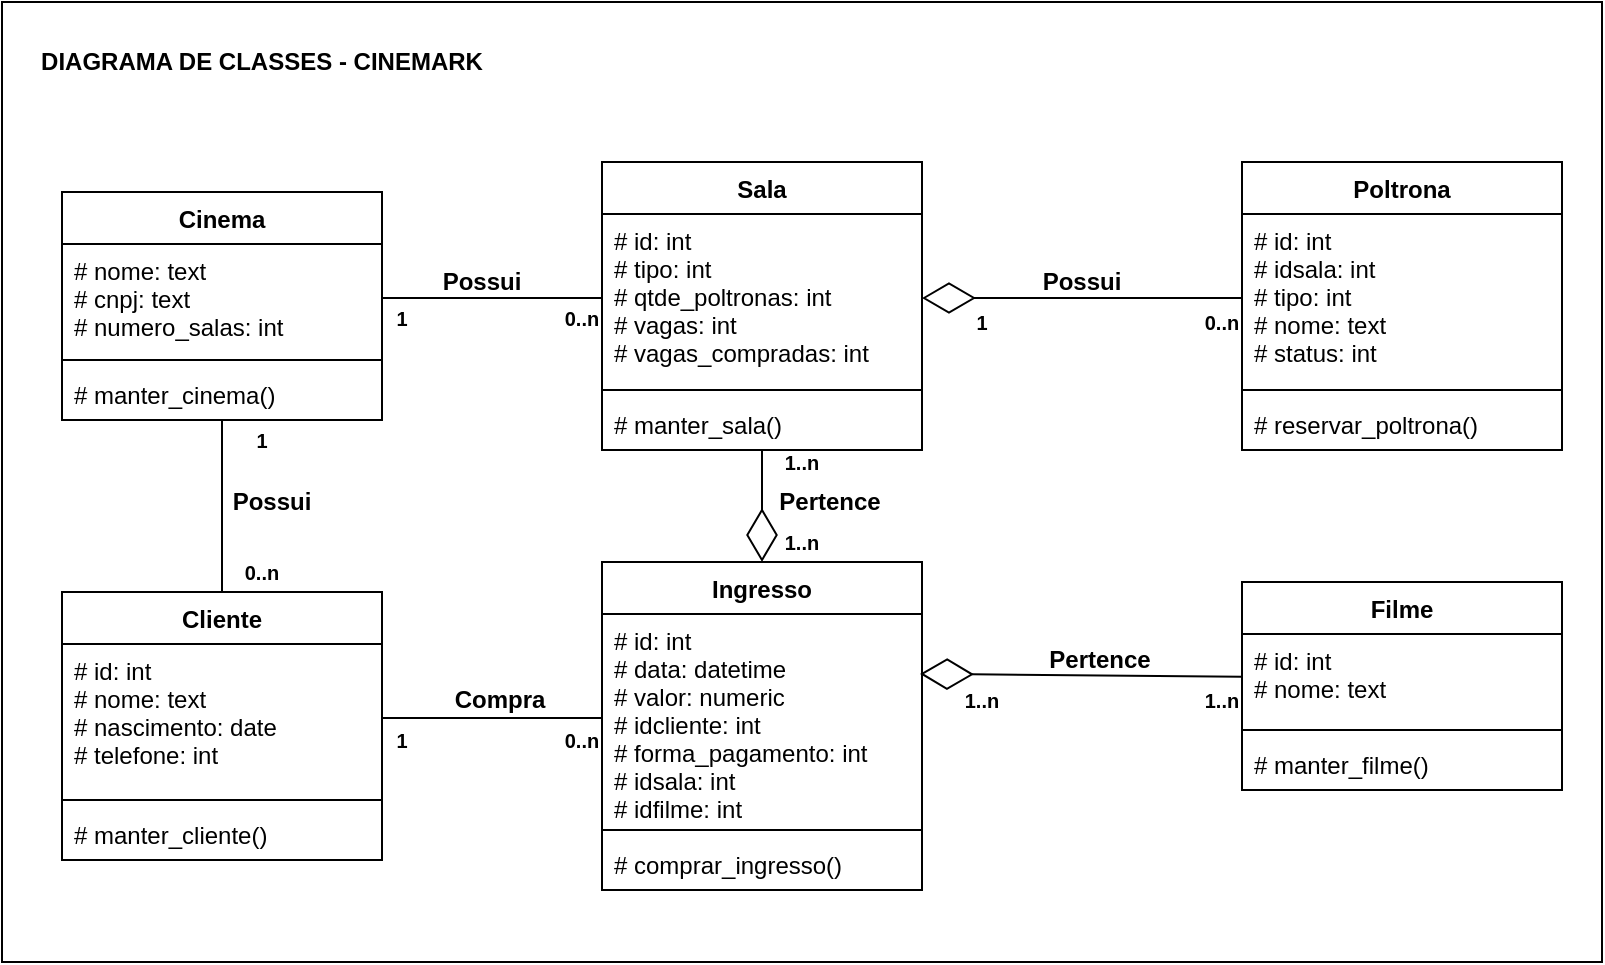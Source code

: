 <mxfile version="12.9.10" type="device" pages="2"><diagram id="d4pGKOBls2sA5qc4_6hD" name="Diagrama de Classe - Cinemark"><mxGraphModel dx="2067" dy="689" grid="1" gridSize="10" guides="1" tooltips="1" connect="1" arrows="1" fold="1" page="1" pageScale="1" pageWidth="827" pageHeight="1169" math="0" shadow="0"><root><mxCell id="0"/><mxCell id="1" parent="0"/><mxCell id="tsEM4WuTDSGtsZ1fP_63-29" value="" style="endArrow=diamondThin;endFill=0;endSize=24;html=1;" edge="1" parent="1" source="tsEM4WuTDSGtsZ1fP_63-14" target="tsEM4WuTDSGtsZ1fP_63-6"><mxGeometry width="160" relative="1" as="geometry"><mxPoint x="380" y="90" as="sourcePoint"/><mxPoint x="540" y="90" as="targetPoint"/></mxGeometry></mxCell><mxCell id="tsEM4WuTDSGtsZ1fP_63-13" value="Poltrona" style="swimlane;fontStyle=1;align=center;verticalAlign=top;childLayout=stackLayout;horizontal=1;startSize=26;horizontalStack=0;resizeParent=1;resizeParentMax=0;resizeLast=0;collapsible=1;marginBottom=0;" vertex="1" parent="1"><mxGeometry x="600" y="90" width="160" height="144" as="geometry"/></mxCell><mxCell id="tsEM4WuTDSGtsZ1fP_63-14" value="# id: int&#10;# idsala: int&#10;# tipo: int&#10;# nome: text&#10;# status: int" style="text;strokeColor=none;fillColor=none;align=left;verticalAlign=top;spacingLeft=4;spacingRight=4;overflow=hidden;rotatable=0;points=[[0,0.5],[1,0.5]];portConstraint=eastwest;" vertex="1" parent="tsEM4WuTDSGtsZ1fP_63-13"><mxGeometry y="26" width="160" height="84" as="geometry"/></mxCell><mxCell id="tsEM4WuTDSGtsZ1fP_63-15" value="" style="line;strokeWidth=1;fillColor=none;align=left;verticalAlign=middle;spacingTop=-1;spacingLeft=3;spacingRight=3;rotatable=0;labelPosition=right;points=[];portConstraint=eastwest;" vertex="1" parent="tsEM4WuTDSGtsZ1fP_63-13"><mxGeometry y="110" width="160" height="8" as="geometry"/></mxCell><mxCell id="tsEM4WuTDSGtsZ1fP_63-16" value="# reservar_poltrona()" style="text;strokeColor=none;fillColor=none;align=left;verticalAlign=top;spacingLeft=4;spacingRight=4;overflow=hidden;rotatable=0;points=[[0,0.5],[1,0.5]];portConstraint=eastwest;" vertex="1" parent="tsEM4WuTDSGtsZ1fP_63-13"><mxGeometry y="118" width="160" height="26" as="geometry"/></mxCell><mxCell id="tsEM4WuTDSGtsZ1fP_63-5" value="Sala" style="swimlane;fontStyle=1;align=center;verticalAlign=top;childLayout=stackLayout;horizontal=1;startSize=26;horizontalStack=0;resizeParent=1;resizeParentMax=0;resizeLast=0;collapsible=1;marginBottom=0;" vertex="1" parent="1"><mxGeometry x="280" y="90" width="160" height="144" as="geometry"/></mxCell><mxCell id="tsEM4WuTDSGtsZ1fP_63-6" value="# id: int&#10;# tipo: int&#10;# qtde_poltronas: int&#10;# vagas: int&#10;# vagas_compradas: int" style="text;strokeColor=none;fillColor=none;align=left;verticalAlign=top;spacingLeft=4;spacingRight=4;overflow=hidden;rotatable=0;points=[[0,0.5],[1,0.5]];portConstraint=eastwest;" vertex="1" parent="tsEM4WuTDSGtsZ1fP_63-5"><mxGeometry y="26" width="160" height="84" as="geometry"/></mxCell><mxCell id="tsEM4WuTDSGtsZ1fP_63-7" value="" style="line;strokeWidth=1;fillColor=none;align=left;verticalAlign=middle;spacingTop=-1;spacingLeft=3;spacingRight=3;rotatable=0;labelPosition=right;points=[];portConstraint=eastwest;" vertex="1" parent="tsEM4WuTDSGtsZ1fP_63-5"><mxGeometry y="110" width="160" height="8" as="geometry"/></mxCell><mxCell id="tsEM4WuTDSGtsZ1fP_63-8" value="# manter_sala()" style="text;strokeColor=none;fillColor=none;align=left;verticalAlign=top;spacingLeft=4;spacingRight=4;overflow=hidden;rotatable=0;points=[[0,0.5],[1,0.5]];portConstraint=eastwest;" vertex="1" parent="tsEM4WuTDSGtsZ1fP_63-5"><mxGeometry y="118" width="160" height="26" as="geometry"/></mxCell><mxCell id="tsEM4WuTDSGtsZ1fP_63-32" value="" style="endArrow=diamondThin;endFill=0;endSize=24;html=1;entryX=0.994;entryY=0.288;entryDx=0;entryDy=0;entryPerimeter=0;" edge="1" parent="1" source="tsEM4WuTDSGtsZ1fP_63-18" target="tsEM4WuTDSGtsZ1fP_63-2"><mxGeometry width="160" relative="1" as="geometry"><mxPoint x="330" y="250" as="sourcePoint"/><mxPoint x="490" y="250" as="targetPoint"/></mxGeometry></mxCell><mxCell id="tsEM4WuTDSGtsZ1fP_63-1" value="Ingresso" style="swimlane;fontStyle=1;align=center;verticalAlign=top;childLayout=stackLayout;horizontal=1;startSize=26;horizontalStack=0;resizeParent=1;resizeParentMax=0;resizeLast=0;collapsible=1;marginBottom=0;" vertex="1" parent="1"><mxGeometry x="280" y="290" width="160" height="164" as="geometry"/></mxCell><mxCell id="tsEM4WuTDSGtsZ1fP_63-2" value="# id: int&#10;# data: datetime&#10;# valor: numeric&#10;# idcliente: int&#10;# forma_pagamento: int&#10;# idsala: int&#10;# idfilme: int" style="text;strokeColor=none;fillColor=none;align=left;verticalAlign=top;spacingLeft=4;spacingRight=4;overflow=hidden;rotatable=0;points=[[0,0.5],[1,0.5]];portConstraint=eastwest;" vertex="1" parent="tsEM4WuTDSGtsZ1fP_63-1"><mxGeometry y="26" width="160" height="104" as="geometry"/></mxCell><mxCell id="tsEM4WuTDSGtsZ1fP_63-3" value="" style="line;strokeWidth=1;fillColor=none;align=left;verticalAlign=middle;spacingTop=-1;spacingLeft=3;spacingRight=3;rotatable=0;labelPosition=right;points=[];portConstraint=eastwest;" vertex="1" parent="tsEM4WuTDSGtsZ1fP_63-1"><mxGeometry y="130" width="160" height="8" as="geometry"/></mxCell><mxCell id="tsEM4WuTDSGtsZ1fP_63-4" value="# comprar_ingresso()" style="text;strokeColor=none;fillColor=none;align=left;verticalAlign=top;spacingLeft=4;spacingRight=4;overflow=hidden;rotatable=0;points=[[0,0.5],[1,0.5]];portConstraint=eastwest;" vertex="1" parent="tsEM4WuTDSGtsZ1fP_63-1"><mxGeometry y="138" width="160" height="26" as="geometry"/></mxCell><mxCell id="tsEM4WuTDSGtsZ1fP_63-17" value="Filme" style="swimlane;fontStyle=1;align=center;verticalAlign=top;childLayout=stackLayout;horizontal=1;startSize=26;horizontalStack=0;resizeParent=1;resizeParentMax=0;resizeLast=0;collapsible=1;marginBottom=0;" vertex="1" parent="1"><mxGeometry x="600" y="300" width="160" height="104" as="geometry"/></mxCell><mxCell id="tsEM4WuTDSGtsZ1fP_63-18" value="# id: int&#10;# nome: text" style="text;strokeColor=none;fillColor=none;align=left;verticalAlign=top;spacingLeft=4;spacingRight=4;overflow=hidden;rotatable=0;points=[[0,0.5],[1,0.5]];portConstraint=eastwest;" vertex="1" parent="tsEM4WuTDSGtsZ1fP_63-17"><mxGeometry y="26" width="160" height="44" as="geometry"/></mxCell><mxCell id="tsEM4WuTDSGtsZ1fP_63-19" value="" style="line;strokeWidth=1;fillColor=none;align=left;verticalAlign=middle;spacingTop=-1;spacingLeft=3;spacingRight=3;rotatable=0;labelPosition=right;points=[];portConstraint=eastwest;" vertex="1" parent="tsEM4WuTDSGtsZ1fP_63-17"><mxGeometry y="70" width="160" height="8" as="geometry"/></mxCell><mxCell id="tsEM4WuTDSGtsZ1fP_63-20" value="# manter_filme()" style="text;strokeColor=none;fillColor=none;align=left;verticalAlign=top;spacingLeft=4;spacingRight=4;overflow=hidden;rotatable=0;points=[[0,0.5],[1,0.5]];portConstraint=eastwest;" vertex="1" parent="tsEM4WuTDSGtsZ1fP_63-17"><mxGeometry y="78" width="160" height="26" as="geometry"/></mxCell><mxCell id="tsEM4WuTDSGtsZ1fP_63-33" value="" style="endArrow=diamondThin;endFill=0;endSize=24;html=1;entryX=0.5;entryY=0;entryDx=0;entryDy=0;" edge="1" parent="1" source="tsEM4WuTDSGtsZ1fP_63-8" target="tsEM4WuTDSGtsZ1fP_63-1"><mxGeometry width="160" relative="1" as="geometry"><mxPoint x="330" y="250" as="sourcePoint"/><mxPoint x="490" y="250" as="targetPoint"/></mxGeometry></mxCell><mxCell id="tsEM4WuTDSGtsZ1fP_63-37" value="" style="endArrow=none;html=1;" edge="1" parent="1" source="tsEM4WuTDSGtsZ1fP_63-26" target="tsEM4WuTDSGtsZ1fP_63-2"><mxGeometry width="50" height="50" relative="1" as="geometry"><mxPoint x="200" y="377" as="sourcePoint"/><mxPoint x="250" y="327" as="targetPoint"/></mxGeometry></mxCell><mxCell id="tsEM4WuTDSGtsZ1fP_63-25" value="Cliente" style="swimlane;fontStyle=1;align=center;verticalAlign=top;childLayout=stackLayout;horizontal=1;startSize=26;horizontalStack=0;resizeParent=1;resizeParentMax=0;resizeLast=0;collapsible=1;marginBottom=0;" vertex="1" parent="1"><mxGeometry x="10" y="305" width="160" height="134" as="geometry"/></mxCell><mxCell id="tsEM4WuTDSGtsZ1fP_63-26" value="# id: int&#10;# nome: text&#10;# nascimento: date&#10;# telefone: int" style="text;strokeColor=none;fillColor=none;align=left;verticalAlign=top;spacingLeft=4;spacingRight=4;overflow=hidden;rotatable=0;points=[[0,0.5],[1,0.5]];portConstraint=eastwest;" vertex="1" parent="tsEM4WuTDSGtsZ1fP_63-25"><mxGeometry y="26" width="160" height="74" as="geometry"/></mxCell><mxCell id="tsEM4WuTDSGtsZ1fP_63-27" value="" style="line;strokeWidth=1;fillColor=none;align=left;verticalAlign=middle;spacingTop=-1;spacingLeft=3;spacingRight=3;rotatable=0;labelPosition=right;points=[];portConstraint=eastwest;" vertex="1" parent="tsEM4WuTDSGtsZ1fP_63-25"><mxGeometry y="100" width="160" height="8" as="geometry"/></mxCell><mxCell id="tsEM4WuTDSGtsZ1fP_63-28" value="# manter_cliente()" style="text;strokeColor=none;fillColor=none;align=left;verticalAlign=top;spacingLeft=4;spacingRight=4;overflow=hidden;rotatable=0;points=[[0,0.5],[1,0.5]];portConstraint=eastwest;" vertex="1" parent="tsEM4WuTDSGtsZ1fP_63-25"><mxGeometry y="108" width="160" height="26" as="geometry"/></mxCell><mxCell id="tsEM4WuTDSGtsZ1fP_63-42" value="" style="endArrow=none;html=1;entryX=0;entryY=0.5;entryDx=0;entryDy=0;" edge="1" parent="1" source="tsEM4WuTDSGtsZ1fP_63-39" target="tsEM4WuTDSGtsZ1fP_63-6"><mxGeometry width="50" height="50" relative="1" as="geometry"><mxPoint x="200" y="234" as="sourcePoint"/><mxPoint x="250" y="184" as="targetPoint"/></mxGeometry></mxCell><mxCell id="tsEM4WuTDSGtsZ1fP_63-38" value="Cinema" style="swimlane;fontStyle=1;align=center;verticalAlign=top;childLayout=stackLayout;horizontal=1;startSize=26;horizontalStack=0;resizeParent=1;resizeParentMax=0;resizeLast=0;collapsible=1;marginBottom=0;" vertex="1" parent="1"><mxGeometry x="10" y="105" width="160" height="114" as="geometry"/></mxCell><mxCell id="tsEM4WuTDSGtsZ1fP_63-39" value="# nome: text&#10;# cnpj: text&#10;# numero_salas: int" style="text;strokeColor=none;fillColor=none;align=left;verticalAlign=top;spacingLeft=4;spacingRight=4;overflow=hidden;rotatable=0;points=[[0,0.5],[1,0.5]];portConstraint=eastwest;" vertex="1" parent="tsEM4WuTDSGtsZ1fP_63-38"><mxGeometry y="26" width="160" height="54" as="geometry"/></mxCell><mxCell id="tsEM4WuTDSGtsZ1fP_63-40" value="" style="line;strokeWidth=1;fillColor=none;align=left;verticalAlign=middle;spacingTop=-1;spacingLeft=3;spacingRight=3;rotatable=0;labelPosition=right;points=[];portConstraint=eastwest;" vertex="1" parent="tsEM4WuTDSGtsZ1fP_63-38"><mxGeometry y="80" width="160" height="8" as="geometry"/></mxCell><mxCell id="tsEM4WuTDSGtsZ1fP_63-41" value="# manter_cinema()" style="text;strokeColor=none;fillColor=none;align=left;verticalAlign=top;spacingLeft=4;spacingRight=4;overflow=hidden;rotatable=0;points=[[0,0.5],[1,0.5]];portConstraint=eastwest;" vertex="1" parent="tsEM4WuTDSGtsZ1fP_63-38"><mxGeometry y="88" width="160" height="26" as="geometry"/></mxCell><mxCell id="tsEM4WuTDSGtsZ1fP_63-43" value="&lt;b&gt;Possui&lt;/b&gt;" style="text;html=1;strokeColor=none;fillColor=none;align=center;verticalAlign=middle;whiteSpace=wrap;rounded=0;" vertex="1" parent="1"><mxGeometry x="200" y="140" width="40" height="20" as="geometry"/></mxCell><mxCell id="tsEM4WuTDSGtsZ1fP_63-44" value="&lt;b&gt;Possui&lt;/b&gt;" style="text;html=1;strokeColor=none;fillColor=none;align=center;verticalAlign=middle;whiteSpace=wrap;rounded=0;" vertex="1" parent="1"><mxGeometry x="500" y="140" width="40" height="20" as="geometry"/></mxCell><mxCell id="tsEM4WuTDSGtsZ1fP_63-45" value="&lt;b&gt;Pertence&lt;/b&gt;" style="text;html=1;strokeColor=none;fillColor=none;align=center;verticalAlign=middle;whiteSpace=wrap;rounded=0;" vertex="1" parent="1"><mxGeometry x="509" y="329" width="40" height="20" as="geometry"/></mxCell><mxCell id="tsEM4WuTDSGtsZ1fP_63-46" value="&lt;b&gt;Compra&lt;/b&gt;" style="text;html=1;strokeColor=none;fillColor=none;align=center;verticalAlign=middle;whiteSpace=wrap;rounded=0;" vertex="1" parent="1"><mxGeometry x="209" y="349" width="40" height="20" as="geometry"/></mxCell><mxCell id="tsEM4WuTDSGtsZ1fP_63-47" value="" style="endArrow=none;html=1;" edge="1" parent="1" source="tsEM4WuTDSGtsZ1fP_63-25" target="tsEM4WuTDSGtsZ1fP_63-41"><mxGeometry width="50" height="50" relative="1" as="geometry"><mxPoint x="50" y="284" as="sourcePoint"/><mxPoint x="100" y="234" as="targetPoint"/></mxGeometry></mxCell><mxCell id="tsEM4WuTDSGtsZ1fP_63-48" value="&lt;b&gt;Possui&lt;/b&gt;" style="text;html=1;strokeColor=none;fillColor=none;align=center;verticalAlign=middle;whiteSpace=wrap;rounded=0;" vertex="1" parent="1"><mxGeometry x="95" y="250" width="40" height="20" as="geometry"/></mxCell><mxCell id="tsEM4WuTDSGtsZ1fP_63-49" value="&lt;font style=&quot;font-size: 10px&quot;&gt;&lt;b&gt;0..n&lt;/b&gt;&lt;/font&gt;" style="text;html=1;strokeColor=none;fillColor=none;align=center;verticalAlign=middle;whiteSpace=wrap;rounded=0;" vertex="1" parent="1"><mxGeometry x="250" y="158" width="40" height="20" as="geometry"/></mxCell><mxCell id="tsEM4WuTDSGtsZ1fP_63-50" value="&lt;font style=&quot;font-size: 10px&quot;&gt;&lt;b&gt;1&lt;/b&gt;&lt;/font&gt;" style="text;html=1;strokeColor=none;fillColor=none;align=center;verticalAlign=middle;whiteSpace=wrap;rounded=0;" vertex="1" parent="1"><mxGeometry x="160" y="158" width="40" height="20" as="geometry"/></mxCell><mxCell id="tsEM4WuTDSGtsZ1fP_63-51" value="&lt;font style=&quot;font-size: 10px&quot;&gt;&lt;b&gt;0..n&lt;/b&gt;&lt;/font&gt;" style="text;html=1;strokeColor=none;fillColor=none;align=center;verticalAlign=middle;whiteSpace=wrap;rounded=0;" vertex="1" parent="1"><mxGeometry x="250" y="369" width="40" height="20" as="geometry"/></mxCell><mxCell id="tsEM4WuTDSGtsZ1fP_63-54" value="&lt;font style=&quot;font-size: 10px&quot;&gt;&lt;b&gt;1&lt;/b&gt;&lt;/font&gt;" style="text;html=1;strokeColor=none;fillColor=none;align=center;verticalAlign=middle;whiteSpace=wrap;rounded=0;" vertex="1" parent="1"><mxGeometry x="160" y="369" width="40" height="20" as="geometry"/></mxCell><mxCell id="tsEM4WuTDSGtsZ1fP_63-55" value="&lt;font style=&quot;font-size: 10px&quot;&gt;&lt;b&gt;0..n&lt;/b&gt;&lt;/font&gt;" style="text;html=1;strokeColor=none;fillColor=none;align=center;verticalAlign=middle;whiteSpace=wrap;rounded=0;" vertex="1" parent="1"><mxGeometry x="570" y="160" width="40" height="20" as="geometry"/></mxCell><mxCell id="tsEM4WuTDSGtsZ1fP_63-56" value="&lt;font style=&quot;font-size: 10px&quot;&gt;&lt;b&gt;1&lt;/b&gt;&lt;/font&gt;" style="text;html=1;strokeColor=none;fillColor=none;align=center;verticalAlign=middle;whiteSpace=wrap;rounded=0;" vertex="1" parent="1"><mxGeometry x="450" y="160" width="40" height="20" as="geometry"/></mxCell><mxCell id="tsEM4WuTDSGtsZ1fP_63-58" value="&lt;font style=&quot;font-size: 10px&quot;&gt;&lt;b&gt;1..n&lt;/b&gt;&lt;/font&gt;" style="text;html=1;strokeColor=none;fillColor=none;align=center;verticalAlign=middle;whiteSpace=wrap;rounded=0;" vertex="1" parent="1"><mxGeometry x="570" y="349" width="40" height="20" as="geometry"/></mxCell><mxCell id="tsEM4WuTDSGtsZ1fP_63-59" value="&lt;font style=&quot;font-size: 10px&quot;&gt;&lt;b&gt;1..n&lt;/b&gt;&lt;/font&gt;" style="text;html=1;strokeColor=none;fillColor=none;align=center;verticalAlign=middle;whiteSpace=wrap;rounded=0;" vertex="1" parent="1"><mxGeometry x="450" y="349" width="40" height="20" as="geometry"/></mxCell><mxCell id="tsEM4WuTDSGtsZ1fP_63-60" value="&lt;font style=&quot;font-size: 10px&quot;&gt;&lt;b&gt;1..n&lt;/b&gt;&lt;/font&gt;" style="text;html=1;strokeColor=none;fillColor=none;align=center;verticalAlign=middle;whiteSpace=wrap;rounded=0;" vertex="1" parent="1"><mxGeometry x="360" y="230" width="40" height="20" as="geometry"/></mxCell><mxCell id="tsEM4WuTDSGtsZ1fP_63-61" value="&lt;font style=&quot;font-size: 10px&quot;&gt;&lt;b&gt;1..n&lt;/b&gt;&lt;/font&gt;" style="text;html=1;strokeColor=none;fillColor=none;align=center;verticalAlign=middle;whiteSpace=wrap;rounded=0;" vertex="1" parent="1"><mxGeometry x="360" y="270" width="40" height="20" as="geometry"/></mxCell><mxCell id="tsEM4WuTDSGtsZ1fP_63-62" value="&lt;b&gt;Pertence&lt;/b&gt;" style="text;html=1;strokeColor=none;fillColor=none;align=center;verticalAlign=middle;whiteSpace=wrap;rounded=0;" vertex="1" parent="1"><mxGeometry x="374" y="250" width="40" height="20" as="geometry"/></mxCell><mxCell id="tsEM4WuTDSGtsZ1fP_63-63" value="&lt;font style=&quot;font-size: 10px&quot;&gt;&lt;b&gt;1&lt;/b&gt;&lt;/font&gt;" style="text;html=1;strokeColor=none;fillColor=none;align=center;verticalAlign=middle;whiteSpace=wrap;rounded=0;" vertex="1" parent="1"><mxGeometry x="90" y="219" width="40" height="20" as="geometry"/></mxCell><mxCell id="tsEM4WuTDSGtsZ1fP_63-64" value="&lt;font style=&quot;font-size: 10px&quot;&gt;&lt;b&gt;0..n&lt;/b&gt;&lt;/font&gt;" style="text;html=1;strokeColor=none;fillColor=none;align=center;verticalAlign=middle;whiteSpace=wrap;rounded=0;" vertex="1" parent="1"><mxGeometry x="90" y="285" width="40" height="20" as="geometry"/></mxCell><mxCell id="O2wyqbb7rjWUVdREE9zp-1" value="" style="rounded=0;whiteSpace=wrap;html=1;strokeColor=#000000;fillColor=none;" vertex="1" parent="1"><mxGeometry x="-20" y="10" width="800" height="480" as="geometry"/></mxCell><mxCell id="O2wyqbb7rjWUVdREE9zp-3" value="&lt;b&gt;DIAGRAMA DE CLASSES - CINEMARK&lt;/b&gt;" style="text;html=1;strokeColor=none;fillColor=none;align=center;verticalAlign=middle;whiteSpace=wrap;rounded=0;" vertex="1" parent="1"><mxGeometry x="-10" y="30" width="240" height="20" as="geometry"/></mxCell></root></mxGraphModel></diagram><diagram id="6ajOLNaegnf_ynVjAjXn" name="Diagrama de Sequencia - Cinemark"><mxGraphModel dx="1240" dy="1858" grid="1" gridSize="10" guides="1" tooltips="1" connect="1" arrows="1" fold="1" page="1" pageScale="1" pageWidth="827" pageHeight="1169" math="0" shadow="0"><root><mxCell id="HmVh65RvqpMAozMXqcDs-0"/><mxCell id="HmVh65RvqpMAozMXqcDs-1" parent="HmVh65RvqpMAozMXqcDs-0"/><mxCell id="Br-U6FD5LNIuTKd4bpnZ-0" value="Cliente" style="shape=umlActor;verticalLabelPosition=bottom;labelBackgroundColor=#ffffff;verticalAlign=top;html=1;outlineConnect=0;" vertex="1" parent="HmVh65RvqpMAozMXqcDs-1"><mxGeometry x="50" y="20" width="30" height="60" as="geometry"/></mxCell><mxCell id="Br-U6FD5LNIuTKd4bpnZ-1" value="" style="shape=umlBoundary;whiteSpace=wrap;html=1;" vertex="1" parent="HmVh65RvqpMAozMXqcDs-1"><mxGeometry x="240" y="20" width="60" height="50" as="geometry"/></mxCell><mxCell id="Br-U6FD5LNIuTKd4bpnZ-2" value="" style="ellipse;shape=umlControl;whiteSpace=wrap;html=1;" vertex="1" parent="HmVh65RvqpMAozMXqcDs-1"><mxGeometry x="440" y="17.5" width="50" height="55" as="geometry"/></mxCell><mxCell id="Br-U6FD5LNIuTKd4bpnZ-3" value=":Cinema" style="html=1;" vertex="1" parent="HmVh65RvqpMAozMXqcDs-1"><mxGeometry x="630" y="20" width="110" height="50" as="geometry"/></mxCell><mxCell id="Br-U6FD5LNIuTKd4bpnZ-4" value=":Interface" style="text;html=1;strokeColor=none;fillColor=none;align=center;verticalAlign=middle;whiteSpace=wrap;rounded=0;" vertex="1" parent="HmVh65RvqpMAozMXqcDs-1"><mxGeometry x="254" y="72.5" width="40" height="20" as="geometry"/></mxCell><mxCell id="Br-U6FD5LNIuTKd4bpnZ-5" value=":Controlador" style="text;html=1;strokeColor=none;fillColor=none;align=center;verticalAlign=middle;whiteSpace=wrap;rounded=0;" vertex="1" parent="HmVh65RvqpMAozMXqcDs-1"><mxGeometry x="445" y="72.5" width="40" height="20" as="geometry"/></mxCell><mxCell id="Br-U6FD5LNIuTKd4bpnZ-6" value="" style="endArrow=none;dashed=1;html=1;" edge="1" parent="HmVh65RvqpMAozMXqcDs-1" source="Br-U6FD5LNIuTKd4bpnZ-10"><mxGeometry width="50" height="50" relative="1" as="geometry"><mxPoint x="70" y="420" as="sourcePoint"/><mxPoint x="65" y="110" as="targetPoint"/></mxGeometry></mxCell><mxCell id="Br-U6FD5LNIuTKd4bpnZ-7" value="" style="endArrow=none;dashed=1;html=1;" edge="1" parent="HmVh65RvqpMAozMXqcDs-1"><mxGeometry width="50" height="50" relative="1" as="geometry"><mxPoint x="273" y="216" as="sourcePoint"/><mxPoint x="272.5" y="100" as="targetPoint"/></mxGeometry></mxCell><mxCell id="Br-U6FD5LNIuTKd4bpnZ-8" value="" style="endArrow=none;dashed=1;html=1;" edge="1" parent="HmVh65RvqpMAozMXqcDs-1" source="Br-U6FD5LNIuTKd4bpnZ-18"><mxGeometry width="50" height="50" relative="1" as="geometry"><mxPoint x="475" y="410" as="sourcePoint"/><mxPoint x="470" y="100" as="targetPoint"/></mxGeometry></mxCell><mxCell id="Br-U6FD5LNIuTKd4bpnZ-9" value="" style="endArrow=none;dashed=1;html=1;" edge="1" parent="HmVh65RvqpMAozMXqcDs-1" source="Br-U6FD5LNIuTKd4bpnZ-24"><mxGeometry width="50" height="50" relative="1" as="geometry"><mxPoint x="695" y="402.5" as="sourcePoint"/><mxPoint x="690" y="92.5" as="targetPoint"/></mxGeometry></mxCell><mxCell id="Br-U6FD5LNIuTKd4bpnZ-10" value="" style="html=1;points=[];perimeter=orthogonalPerimeter;" vertex="1" parent="HmVh65RvqpMAozMXqcDs-1"><mxGeometry x="61" y="121" width="10" height="389" as="geometry"/></mxCell><mxCell id="Br-U6FD5LNIuTKd4bpnZ-11" value="" style="endArrow=none;dashed=1;html=1;" edge="1" parent="HmVh65RvqpMAozMXqcDs-1"><mxGeometry width="50" height="50" relative="1" as="geometry"><mxPoint x="67" y="550" as="sourcePoint"/><mxPoint x="67" y="510" as="targetPoint"/></mxGeometry></mxCell><mxCell id="Br-U6FD5LNIuTKd4bpnZ-12" value="" style="html=1;points=[];perimeter=orthogonalPerimeter;" vertex="1" parent="HmVh65RvqpMAozMXqcDs-1"><mxGeometry x="268" y="121" width="10" height="80" as="geometry"/></mxCell><mxCell id="Br-U6FD5LNIuTKd4bpnZ-15" value="" style="endArrow=classic;html=1;" edge="1" parent="HmVh65RvqpMAozMXqcDs-1"><mxGeometry width="50" height="50" relative="1" as="geometry"><mxPoint x="70" y="120" as="sourcePoint"/><mxPoint x="270" y="120" as="targetPoint"/></mxGeometry></mxCell><mxCell id="Br-U6FD5LNIuTKd4bpnZ-16" value="Selecionar Filme" style="text;html=1;strokeColor=none;fillColor=none;align=center;verticalAlign=middle;whiteSpace=wrap;rounded=0;" vertex="1" parent="HmVh65RvqpMAozMXqcDs-1"><mxGeometry x="120" y="101" width="100" height="20" as="geometry"/></mxCell><mxCell id="Br-U6FD5LNIuTKd4bpnZ-18" value="" style="html=1;points=[];perimeter=orthogonalPerimeter;" vertex="1" parent="HmVh65RvqpMAozMXqcDs-1"><mxGeometry x="467" y="121" width="10" height="80" as="geometry"/></mxCell><mxCell id="Br-U6FD5LNIuTKd4bpnZ-19" value="" style="endArrow=none;dashed=1;html=1;" edge="1" parent="HmVh65RvqpMAozMXqcDs-1" source="Br-U6FD5LNIuTKd4bpnZ-36"><mxGeometry width="50" height="50" relative="1" as="geometry"><mxPoint x="473" y="410" as="sourcePoint"/><mxPoint x="473" y="201" as="targetPoint"/></mxGeometry></mxCell><mxCell id="Br-U6FD5LNIuTKd4bpnZ-22" value="" style="endArrow=classic;html=1;" edge="1" parent="HmVh65RvqpMAozMXqcDs-1"><mxGeometry width="50" height="50" relative="1" as="geometry"><mxPoint x="280" y="120" as="sourcePoint"/><mxPoint x="468" y="120" as="targetPoint"/></mxGeometry></mxCell><mxCell id="Br-U6FD5LNIuTKd4bpnZ-23" value="Filme Escolhido" style="text;html=1;strokeColor=none;fillColor=none;align=center;verticalAlign=middle;whiteSpace=wrap;rounded=0;" vertex="1" parent="HmVh65RvqpMAozMXqcDs-1"><mxGeometry x="320" y="101" width="100" height="20" as="geometry"/></mxCell><mxCell id="Br-U6FD5LNIuTKd4bpnZ-24" value="" style="html=1;points=[];perimeter=orthogonalPerimeter;" vertex="1" parent="HmVh65RvqpMAozMXqcDs-1"><mxGeometry x="684" y="121" width="10" height="80" as="geometry"/></mxCell><mxCell id="Br-U6FD5LNIuTKd4bpnZ-25" value="" style="endArrow=none;dashed=1;html=1;" edge="1" parent="HmVh65RvqpMAozMXqcDs-1" source="Br-U6FD5LNIuTKd4bpnZ-41"><mxGeometry width="50" height="50" relative="1" as="geometry"><mxPoint x="691" y="402.5" as="sourcePoint"/><mxPoint x="690" y="201" as="targetPoint"/></mxGeometry></mxCell><mxCell id="Br-U6FD5LNIuTKd4bpnZ-26" value="" style="endArrow=classic;html=1;" edge="1" parent="HmVh65RvqpMAozMXqcDs-1"><mxGeometry width="50" height="50" relative="1" as="geometry"><mxPoint x="479" y="120" as="sourcePoint"/><mxPoint x="680" y="120" as="targetPoint"/></mxGeometry></mxCell><mxCell id="Br-U6FD5LNIuTKd4bpnZ-27" value="verificar_disponibilidade(int)" style="text;html=1;strokeColor=none;fillColor=none;align=center;verticalAlign=middle;whiteSpace=wrap;rounded=0;" vertex="1" parent="HmVh65RvqpMAozMXqcDs-1"><mxGeometry x="530" y="101" width="100" height="20" as="geometry"/></mxCell><mxCell id="Br-U6FD5LNIuTKd4bpnZ-28" value="" style="endArrow=block;dashed=1;endFill=0;endSize=12;html=1;entryX=1.3;entryY=0.738;entryDx=0;entryDy=0;entryPerimeter=0;" edge="1" parent="HmVh65RvqpMAozMXqcDs-1" target="Br-U6FD5LNIuTKd4bpnZ-18"><mxGeometry width="160" relative="1" as="geometry"><mxPoint x="680" y="180" as="sourcePoint"/><mxPoint x="670" y="210" as="targetPoint"/></mxGeometry></mxCell><mxCell id="Br-U6FD5LNIuTKd4bpnZ-29" value="&lt;font color=&quot;#ff0000&quot;&gt;verdadeiro(int)&lt;/font&gt;" style="text;html=1;strokeColor=none;fillColor=none;align=center;verticalAlign=middle;whiteSpace=wrap;rounded=0;" vertex="1" parent="HmVh65RvqpMAozMXqcDs-1"><mxGeometry x="539" y="160" width="100" height="20" as="geometry"/></mxCell><mxCell id="Br-U6FD5LNIuTKd4bpnZ-30" value="" style="endArrow=block;dashed=1;endFill=0;endSize=12;html=1;entryX=1.3;entryY=0.738;entryDx=0;entryDy=0;entryPerimeter=0;" edge="1" parent="HmVh65RvqpMAozMXqcDs-1" source="Br-U6FD5LNIuTKd4bpnZ-83"><mxGeometry width="160" relative="1" as="geometry"><mxPoint x="460" y="180" as="sourcePoint"/><mxPoint x="277" y="180.04" as="targetPoint"/></mxGeometry></mxCell><mxCell id="Br-U6FD5LNIuTKd4bpnZ-31" value="&lt;font color=&quot;#ff0000&quot;&gt;Salas disponíveis&lt;/font&gt;" style="text;html=1;strokeColor=none;fillColor=none;align=center;verticalAlign=middle;whiteSpace=wrap;rounded=0;" vertex="1" parent="HmVh65RvqpMAozMXqcDs-1"><mxGeometry x="323" y="160" width="100" height="20" as="geometry"/></mxCell><mxCell id="Br-U6FD5LNIuTKd4bpnZ-32" value="" style="html=1;points=[];perimeter=orthogonalPerimeter;" vertex="1" parent="HmVh65RvqpMAozMXqcDs-1"><mxGeometry x="269" y="216" width="10" height="80" as="geometry"/></mxCell><mxCell id="Br-U6FD5LNIuTKd4bpnZ-33" value="" style="endArrow=none;dashed=1;html=1;" edge="1" parent="HmVh65RvqpMAozMXqcDs-1" source="Br-U6FD5LNIuTKd4bpnZ-49"><mxGeometry width="50" height="50" relative="1" as="geometry"><mxPoint x="274.5" y="410" as="sourcePoint"/><mxPoint x="274.5" y="296" as="targetPoint"/></mxGeometry></mxCell><mxCell id="Br-U6FD5LNIuTKd4bpnZ-34" value="" style="endArrow=classic;html=1;exitX=0.9;exitY=0.247;exitDx=0;exitDy=0;exitPerimeter=0;" edge="1" parent="HmVh65RvqpMAozMXqcDs-1" source="Br-U6FD5LNIuTKd4bpnZ-10"><mxGeometry width="50" height="50" relative="1" as="geometry"><mxPoint x="80" y="216" as="sourcePoint"/><mxPoint x="268" y="216" as="targetPoint"/></mxGeometry></mxCell><mxCell id="Br-U6FD5LNIuTKd4bpnZ-35" value="Selecionar sala" style="text;html=1;strokeColor=none;fillColor=none;align=center;verticalAlign=middle;whiteSpace=wrap;rounded=0;" vertex="1" parent="HmVh65RvqpMAozMXqcDs-1"><mxGeometry x="120" y="196" width="100" height="20" as="geometry"/></mxCell><mxCell id="Br-U6FD5LNIuTKd4bpnZ-36" value="" style="html=1;points=[];perimeter=orthogonalPerimeter;" vertex="1" parent="HmVh65RvqpMAozMXqcDs-1"><mxGeometry x="467" y="216" width="10" height="80" as="geometry"/></mxCell><mxCell id="Br-U6FD5LNIuTKd4bpnZ-37" value="" style="endArrow=none;dashed=1;html=1;" edge="1" parent="HmVh65RvqpMAozMXqcDs-1" source="Br-U6FD5LNIuTKd4bpnZ-53" target="Br-U6FD5LNIuTKd4bpnZ-36"><mxGeometry width="50" height="50" relative="1" as="geometry"><mxPoint x="473" y="410" as="sourcePoint"/><mxPoint x="473" y="201" as="targetPoint"/></mxGeometry></mxCell><mxCell id="Br-U6FD5LNIuTKd4bpnZ-38" value="" style="endArrow=classic;html=1;exitX=1.2;exitY=0.356;exitDx=0;exitDy=0;exitPerimeter=0;" edge="1" parent="HmVh65RvqpMAozMXqcDs-1"><mxGeometry width="50" height="50" relative="1" as="geometry"><mxPoint x="287" y="216" as="sourcePoint"/><mxPoint x="467" y="215" as="targetPoint"/></mxGeometry></mxCell><mxCell id="Br-U6FD5LNIuTKd4bpnZ-39" value="Sala escolhida" style="text;html=1;strokeColor=none;fillColor=none;align=center;verticalAlign=middle;whiteSpace=wrap;rounded=0;" vertex="1" parent="HmVh65RvqpMAozMXqcDs-1"><mxGeometry x="323" y="198" width="100" height="20" as="geometry"/></mxCell><mxCell id="Br-U6FD5LNIuTKd4bpnZ-41" value="" style="html=1;points=[];perimeter=orthogonalPerimeter;" vertex="1" parent="HmVh65RvqpMAozMXqcDs-1"><mxGeometry x="684" y="216" width="10" height="80" as="geometry"/></mxCell><mxCell id="Br-U6FD5LNIuTKd4bpnZ-42" value="" style="endArrow=none;dashed=1;html=1;" edge="1" parent="HmVh65RvqpMAozMXqcDs-1" source="Br-U6FD5LNIuTKd4bpnZ-58" target="Br-U6FD5LNIuTKd4bpnZ-41"><mxGeometry width="50" height="50" relative="1" as="geometry"><mxPoint x="691" y="402.5" as="sourcePoint"/><mxPoint x="690" y="201" as="targetPoint"/></mxGeometry></mxCell><mxCell id="Br-U6FD5LNIuTKd4bpnZ-43" value="" style="endArrow=classic;html=1;exitX=1.2;exitY=0.356;exitDx=0;exitDy=0;exitPerimeter=0;" edge="1" parent="HmVh65RvqpMAozMXqcDs-1"><mxGeometry width="50" height="50" relative="1" as="geometry"><mxPoint x="479" y="216" as="sourcePoint"/><mxPoint x="682" y="215" as="targetPoint"/></mxGeometry></mxCell><mxCell id="Br-U6FD5LNIuTKd4bpnZ-44" value="verificar_poltronas(int)" style="text;html=1;strokeColor=none;fillColor=none;align=center;verticalAlign=middle;whiteSpace=wrap;rounded=0;" vertex="1" parent="HmVh65RvqpMAozMXqcDs-1"><mxGeometry x="530" y="198" width="100" height="20" as="geometry"/></mxCell><mxCell id="Br-U6FD5LNIuTKd4bpnZ-45" value="" style="endArrow=block;dashed=1;endFill=0;endSize=12;html=1;entryX=1.3;entryY=0.738;entryDx=0;entryDy=0;entryPerimeter=0;" edge="1" parent="HmVh65RvqpMAozMXqcDs-1"><mxGeometry width="160" relative="1" as="geometry"><mxPoint x="677" y="280" as="sourcePoint"/><mxPoint x="477" y="280.04" as="targetPoint"/></mxGeometry></mxCell><mxCell id="Br-U6FD5LNIuTKd4bpnZ-46" value="&lt;font color=&quot;#ff0000&quot;&gt;verdadeiro(int)&lt;/font&gt;" style="text;html=1;strokeColor=none;fillColor=none;align=center;verticalAlign=middle;whiteSpace=wrap;rounded=0;" vertex="1" parent="HmVh65RvqpMAozMXqcDs-1"><mxGeometry x="530" y="260" width="100" height="20" as="geometry"/></mxCell><mxCell id="Br-U6FD5LNIuTKd4bpnZ-48" value="&lt;font color=&quot;#ff0000&quot;&gt;Poltronas disponíveis&lt;/font&gt;" style="text;html=1;strokeColor=none;fillColor=none;align=center;verticalAlign=middle;whiteSpace=wrap;rounded=0;" vertex="1" parent="HmVh65RvqpMAozMXqcDs-1"><mxGeometry x="308" y="260" width="130" height="20" as="geometry"/></mxCell><mxCell id="Br-U6FD5LNIuTKd4bpnZ-49" value="" style="html=1;points=[];perimeter=orthogonalPerimeter;" vertex="1" parent="HmVh65RvqpMAozMXqcDs-1"><mxGeometry x="269" y="311" width="10" height="80" as="geometry"/></mxCell><mxCell id="Br-U6FD5LNIuTKd4bpnZ-50" value="" style="endArrow=none;dashed=1;html=1;" edge="1" parent="HmVh65RvqpMAozMXqcDs-1" source="Br-U6FD5LNIuTKd4bpnZ-67" target="Br-U6FD5LNIuTKd4bpnZ-49"><mxGeometry width="50" height="50" relative="1" as="geometry"><mxPoint x="275" y="600" as="sourcePoint"/><mxPoint x="274.5" y="296" as="targetPoint"/></mxGeometry></mxCell><mxCell id="Br-U6FD5LNIuTKd4bpnZ-51" value="" style="endArrow=classic;html=1;exitX=1.2;exitY=0.356;exitDx=0;exitDy=0;exitPerimeter=0;" edge="1" parent="HmVh65RvqpMAozMXqcDs-1"><mxGeometry width="50" height="50" relative="1" as="geometry"><mxPoint x="71" y="312.12" as="sourcePoint"/><mxPoint x="266" y="311" as="targetPoint"/></mxGeometry></mxCell><mxCell id="Br-U6FD5LNIuTKd4bpnZ-52" value="Selecionar poltronas" style="text;html=1;strokeColor=none;fillColor=none;align=center;verticalAlign=middle;whiteSpace=wrap;rounded=0;" vertex="1" parent="HmVh65RvqpMAozMXqcDs-1"><mxGeometry x="105" y="290" width="120" height="20" as="geometry"/></mxCell><mxCell id="Br-U6FD5LNIuTKd4bpnZ-53" value="" style="html=1;points=[];perimeter=orthogonalPerimeter;" vertex="1" parent="HmVh65RvqpMAozMXqcDs-1"><mxGeometry x="467" y="310" width="10" height="80" as="geometry"/></mxCell><mxCell id="Br-U6FD5LNIuTKd4bpnZ-54" value="" style="endArrow=none;dashed=1;html=1;" edge="1" parent="HmVh65RvqpMAozMXqcDs-1" source="Br-U6FD5LNIuTKd4bpnZ-71" target="Br-U6FD5LNIuTKd4bpnZ-53"><mxGeometry width="50" height="50" relative="1" as="geometry"><mxPoint x="473" y="600" as="sourcePoint"/><mxPoint x="473" y="296" as="targetPoint"/></mxGeometry></mxCell><mxCell id="Br-U6FD5LNIuTKd4bpnZ-55" value="" style="endArrow=classic;html=1;exitX=1.2;exitY=0.356;exitDx=0;exitDy=0;exitPerimeter=0;" edge="1" parent="HmVh65RvqpMAozMXqcDs-1"><mxGeometry width="50" height="50" relative="1" as="geometry"><mxPoint x="283" y="310" as="sourcePoint"/><mxPoint x="463" y="309" as="targetPoint"/></mxGeometry></mxCell><mxCell id="Br-U6FD5LNIuTKd4bpnZ-56" value="Poltronas escolhidas" style="text;html=1;strokeColor=none;fillColor=none;align=center;verticalAlign=middle;whiteSpace=wrap;rounded=0;" vertex="1" parent="HmVh65RvqpMAozMXqcDs-1"><mxGeometry x="309" y="290" width="120" height="20" as="geometry"/></mxCell><mxCell id="Br-U6FD5LNIuTKd4bpnZ-57" value="" style="endArrow=classic;html=1;exitX=1.2;exitY=0.356;exitDx=0;exitDy=0;exitPerimeter=0;" edge="1" parent="HmVh65RvqpMAozMXqcDs-1"><mxGeometry width="50" height="50" relative="1" as="geometry"><mxPoint x="478.5" y="310" as="sourcePoint"/><mxPoint x="681.5" y="309" as="targetPoint"/></mxGeometry></mxCell><mxCell id="Br-U6FD5LNIuTKd4bpnZ-58" value="" style="html=1;points=[];perimeter=orthogonalPerimeter;" vertex="1" parent="HmVh65RvqpMAozMXqcDs-1"><mxGeometry x="684" y="310" width="10" height="80" as="geometry"/></mxCell><mxCell id="Br-U6FD5LNIuTKd4bpnZ-59" value="" style="endArrow=none;dashed=1;html=1;" edge="1" parent="HmVh65RvqpMAozMXqcDs-1" source="Br-U6FD5LNIuTKd4bpnZ-75" target="Br-U6FD5LNIuTKd4bpnZ-58"><mxGeometry width="50" height="50" relative="1" as="geometry"><mxPoint x="691" y="610" as="sourcePoint"/><mxPoint x="691" y="296" as="targetPoint"/></mxGeometry></mxCell><mxCell id="Br-U6FD5LNIuTKd4bpnZ-60" value="reservar_poltronas(int)" style="text;html=1;strokeColor=none;fillColor=none;align=center;verticalAlign=middle;whiteSpace=wrap;rounded=0;" vertex="1" parent="HmVh65RvqpMAozMXqcDs-1"><mxGeometry x="530" y="290" width="100" height="20" as="geometry"/></mxCell><mxCell id="Br-U6FD5LNIuTKd4bpnZ-61" value="" style="endArrow=block;dashed=1;endFill=0;endSize=12;html=1;entryX=1.3;entryY=0.738;entryDx=0;entryDy=0;entryPerimeter=0;" edge="1" parent="HmVh65RvqpMAozMXqcDs-1"><mxGeometry width="160" relative="1" as="geometry"><mxPoint x="677" y="380" as="sourcePoint"/><mxPoint x="477" y="380.04" as="targetPoint"/></mxGeometry></mxCell><mxCell id="Br-U6FD5LNIuTKd4bpnZ-62" value="&lt;font color=&quot;#ff0000&quot;&gt;verdadeiro(int)&lt;/font&gt;" style="text;html=1;strokeColor=none;fillColor=none;align=center;verticalAlign=middle;whiteSpace=wrap;rounded=0;" vertex="1" parent="HmVh65RvqpMAozMXqcDs-1"><mxGeometry x="539" y="360" width="100" height="20" as="geometry"/></mxCell><mxCell id="Br-U6FD5LNIuTKd4bpnZ-65" value="" style="endArrow=block;dashed=1;endFill=0;endSize=12;html=1;entryX=1.3;entryY=0.738;entryDx=0;entryDy=0;entryPerimeter=0;" edge="1" parent="HmVh65RvqpMAozMXqcDs-1"><mxGeometry width="160" relative="1" as="geometry"><mxPoint x="461" y="380" as="sourcePoint"/><mxPoint x="278" y="380.04" as="targetPoint"/></mxGeometry></mxCell><mxCell id="Br-U6FD5LNIuTKd4bpnZ-66" value="&lt;font color=&quot;#ff0000&quot;&gt;Forma de pagamento&lt;/font&gt;" style="text;html=1;strokeColor=none;fillColor=none;align=center;verticalAlign=middle;whiteSpace=wrap;rounded=0;" vertex="1" parent="HmVh65RvqpMAozMXqcDs-1"><mxGeometry x="308" y="360" width="130" height="20" as="geometry"/></mxCell><mxCell id="Br-U6FD5LNIuTKd4bpnZ-67" value="" style="html=1;points=[];perimeter=orthogonalPerimeter;" vertex="1" parent="HmVh65RvqpMAozMXqcDs-1"><mxGeometry x="269" y="410" width="10" height="80" as="geometry"/></mxCell><mxCell id="Br-U6FD5LNIuTKd4bpnZ-68" value="" style="endArrow=none;dashed=1;html=1;" edge="1" parent="HmVh65RvqpMAozMXqcDs-1" target="Br-U6FD5LNIuTKd4bpnZ-67"><mxGeometry width="50" height="50" relative="1" as="geometry"><mxPoint x="275" y="550" as="sourcePoint"/><mxPoint x="275" y="391" as="targetPoint"/></mxGeometry></mxCell><mxCell id="Br-U6FD5LNIuTKd4bpnZ-69" value="" style="endArrow=classic;html=1;exitX=1.2;exitY=0.356;exitDx=0;exitDy=0;exitPerimeter=0;" edge="1" parent="HmVh65RvqpMAozMXqcDs-1"><mxGeometry width="50" height="50" relative="1" as="geometry"><mxPoint x="71" y="411.12" as="sourcePoint"/><mxPoint x="266" y="410" as="targetPoint"/></mxGeometry></mxCell><mxCell id="Br-U6FD5LNIuTKd4bpnZ-70" value="Selecionar forma pgto" style="text;html=1;strokeColor=none;fillColor=none;align=center;verticalAlign=middle;whiteSpace=wrap;rounded=0;" vertex="1" parent="HmVh65RvqpMAozMXqcDs-1"><mxGeometry x="110" y="390" width="120" height="20" as="geometry"/></mxCell><mxCell id="Br-U6FD5LNIuTKd4bpnZ-71" value="" style="html=1;points=[];perimeter=orthogonalPerimeter;" vertex="1" parent="HmVh65RvqpMAozMXqcDs-1"><mxGeometry x="467" y="410" width="10" height="80" as="geometry"/></mxCell><mxCell id="Br-U6FD5LNIuTKd4bpnZ-72" value="" style="endArrow=none;dashed=1;html=1;" edge="1" parent="HmVh65RvqpMAozMXqcDs-1" target="Br-U6FD5LNIuTKd4bpnZ-71"><mxGeometry width="50" height="50" relative="1" as="geometry"><mxPoint x="473" y="540" as="sourcePoint"/><mxPoint x="473" y="390" as="targetPoint"/></mxGeometry></mxCell><mxCell id="Br-U6FD5LNIuTKd4bpnZ-73" value="" style="endArrow=classic;html=1;exitX=1.2;exitY=0.356;exitDx=0;exitDy=0;exitPerimeter=0;" edge="1" parent="HmVh65RvqpMAozMXqcDs-1"><mxGeometry width="50" height="50" relative="1" as="geometry"><mxPoint x="287" y="410" as="sourcePoint"/><mxPoint x="467" y="409" as="targetPoint"/></mxGeometry></mxCell><mxCell id="Br-U6FD5LNIuTKd4bpnZ-74" value="Forma de pgto escolhida" style="text;html=1;strokeColor=none;fillColor=none;align=center;verticalAlign=middle;whiteSpace=wrap;rounded=0;" vertex="1" parent="HmVh65RvqpMAozMXqcDs-1"><mxGeometry x="302" y="390" width="143" height="20" as="geometry"/></mxCell><mxCell id="Br-U6FD5LNIuTKd4bpnZ-75" value="" style="html=1;points=[];perimeter=orthogonalPerimeter;" vertex="1" parent="HmVh65RvqpMAozMXqcDs-1"><mxGeometry x="684" y="410" width="10" height="80" as="geometry"/></mxCell><mxCell id="Br-U6FD5LNIuTKd4bpnZ-76" value="" style="endArrow=none;dashed=1;html=1;" edge="1" parent="HmVh65RvqpMAozMXqcDs-1" target="Br-U6FD5LNIuTKd4bpnZ-75"><mxGeometry width="50" height="50" relative="1" as="geometry"><mxPoint x="691" y="540" as="sourcePoint"/><mxPoint x="691" y="390" as="targetPoint"/></mxGeometry></mxCell><mxCell id="Br-U6FD5LNIuTKd4bpnZ-77" value="" style="endArrow=classic;html=1;exitX=1.2;exitY=0.356;exitDx=0;exitDy=0;exitPerimeter=0;" edge="1" parent="HmVh65RvqpMAozMXqcDs-1"><mxGeometry width="50" height="50" relative="1" as="geometry"><mxPoint x="478.5" y="411" as="sourcePoint"/><mxPoint x="681.5" y="410" as="targetPoint"/></mxGeometry></mxCell><mxCell id="Br-U6FD5LNIuTKd4bpnZ-78" value="confirmar_pagamento()" style="text;html=1;strokeColor=none;fillColor=none;align=center;verticalAlign=middle;whiteSpace=wrap;rounded=0;" vertex="1" parent="HmVh65RvqpMAozMXqcDs-1"><mxGeometry x="539" y="390" width="100" height="20" as="geometry"/></mxCell><mxCell id="Br-U6FD5LNIuTKd4bpnZ-79" value="" style="endArrow=block;dashed=1;endFill=0;endSize=12;html=1;entryX=1.3;entryY=0.738;entryDx=0;entryDy=0;entryPerimeter=0;" edge="1" parent="HmVh65RvqpMAozMXqcDs-1"><mxGeometry width="160" relative="1" as="geometry"><mxPoint x="677" y="480" as="sourcePoint"/><mxPoint x="477" y="480.04" as="targetPoint"/></mxGeometry></mxCell><mxCell id="Br-U6FD5LNIuTKd4bpnZ-80" value="&lt;font color=&quot;#ff0000&quot;&gt;verdadeiro(int)&lt;/font&gt;" style="text;html=1;strokeColor=none;fillColor=none;align=center;verticalAlign=middle;whiteSpace=wrap;rounded=0;" vertex="1" parent="HmVh65RvqpMAozMXqcDs-1"><mxGeometry x="539" y="460" width="100" height="20" as="geometry"/></mxCell><mxCell id="Br-U6FD5LNIuTKd4bpnZ-81" value="" style="endArrow=block;dashed=1;endFill=0;endSize=12;html=1;entryX=1.3;entryY=0.738;entryDx=0;entryDy=0;entryPerimeter=0;" edge="1" parent="HmVh65RvqpMAozMXqcDs-1"><mxGeometry width="160" relative="1" as="geometry"><mxPoint x="460.5" y="480" as="sourcePoint"/><mxPoint x="277.5" y="480.04" as="targetPoint"/></mxGeometry></mxCell><mxCell id="Br-U6FD5LNIuTKd4bpnZ-82" value="&lt;font color=&quot;#ff0000&quot;&gt;Compra efetuada&lt;/font&gt;" style="text;html=1;strokeColor=none;fillColor=none;align=center;verticalAlign=middle;whiteSpace=wrap;rounded=0;" vertex="1" parent="HmVh65RvqpMAozMXqcDs-1"><mxGeometry x="310" y="460" width="130" height="20" as="geometry"/></mxCell><mxCell id="Br-U6FD5LNIuTKd4bpnZ-83" value="" style="html=1;points=[];perimeter=orthogonalPerimeter;strokeColor=#FF0000;" vertex="1" parent="HmVh65RvqpMAozMXqcDs-1"><mxGeometry x="268" y="171" width="10" height="15" as="geometry"/></mxCell><mxCell id="Br-U6FD5LNIuTKd4bpnZ-84" value="" style="endArrow=block;dashed=1;endFill=0;endSize=12;html=1;entryX=1.3;entryY=0.738;entryDx=0;entryDy=0;entryPerimeter=0;" edge="1" parent="HmVh65RvqpMAozMXqcDs-1" target="Br-U6FD5LNIuTKd4bpnZ-83"><mxGeometry width="160" relative="1" as="geometry"><mxPoint x="460" y="180" as="sourcePoint"/><mxPoint x="277" y="180.04" as="targetPoint"/></mxGeometry></mxCell><mxCell id="Br-U6FD5LNIuTKd4bpnZ-86" value="" style="endArrow=block;dashed=1;endFill=0;endSize=12;html=1;entryX=1.3;entryY=0.738;entryDx=0;entryDy=0;entryPerimeter=0;" edge="1" parent="HmVh65RvqpMAozMXqcDs-1"><mxGeometry width="160" relative="1" as="geometry"><mxPoint x="461" y="280" as="sourcePoint"/><mxPoint x="282" y="281.07" as="targetPoint"/></mxGeometry></mxCell><mxCell id="Br-U6FD5LNIuTKd4bpnZ-87" value="" style="html=1;points=[];perimeter=orthogonalPerimeter;strokeColor=#FF0000;" vertex="1" parent="HmVh65RvqpMAozMXqcDs-1"><mxGeometry x="269" y="370" width="10" height="15" as="geometry"/></mxCell><mxCell id="Br-U6FD5LNIuTKd4bpnZ-88" value="" style="html=1;points=[];perimeter=orthogonalPerimeter;strokeColor=#FF0000;" vertex="1" parent="HmVh65RvqpMAozMXqcDs-1"><mxGeometry x="269" y="475" width="10" height="15" as="geometry"/></mxCell><mxCell id="Br-U6FD5LNIuTKd4bpnZ-90" value="" style="html=1;points=[];perimeter=orthogonalPerimeter;strokeColor=#FF0000;" vertex="1" parent="HmVh65RvqpMAozMXqcDs-1"><mxGeometry x="269" y="275" width="10" height="15" as="geometry"/></mxCell><mxCell id="Br-U6FD5LNIuTKd4bpnZ-91" value="" style="rounded=0;whiteSpace=wrap;html=1;strokeColor=#000000;fillColor=none;" vertex="1" parent="HmVh65RvqpMAozMXqcDs-1"><mxGeometry x="30" y="-60" width="750" height="630" as="geometry"/></mxCell><mxCell id="Br-U6FD5LNIuTKd4bpnZ-92" value="" style="rounded=0;whiteSpace=wrap;html=1;strokeColor=#000000;fillColor=none;" vertex="1" parent="HmVh65RvqpMAozMXqcDs-1"><mxGeometry x="30" y="-60" width="239" height="30" as="geometry"/></mxCell><mxCell id="Br-U6FD5LNIuTKd4bpnZ-93" value="&lt;b&gt;SD - CINEMARK - COMPRAR INGRESSO&lt;/b&gt;" style="text;html=1;strokeColor=none;fillColor=none;align=center;verticalAlign=middle;whiteSpace=wrap;rounded=0;" vertex="1" parent="HmVh65RvqpMAozMXqcDs-1"><mxGeometry x="24.5" y="-55" width="250" height="20" as="geometry"/></mxCell></root></mxGraphModel></diagram></mxfile>